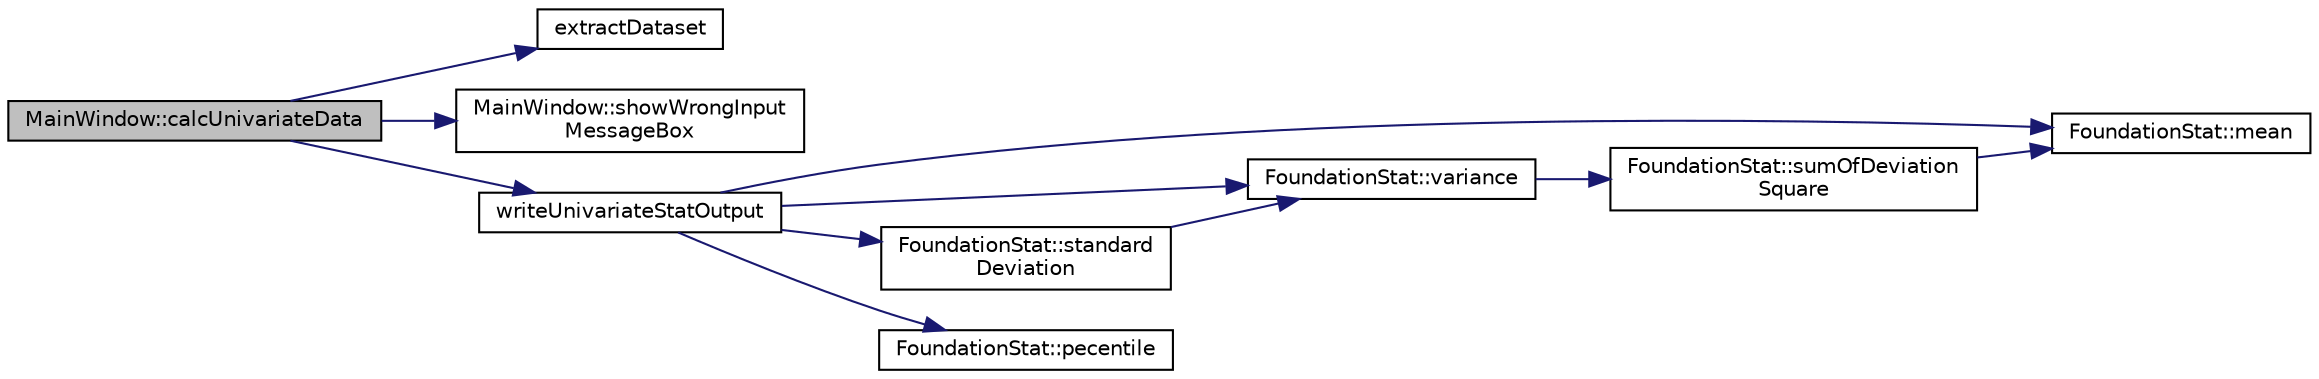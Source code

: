 digraph "MainWindow::calcUnivariateData"
{
  bgcolor="transparent";
  edge [fontname="Helvetica",fontsize="10",labelfontname="Helvetica",labelfontsize="10"];
  node [fontname="Helvetica",fontsize="10",shape=record];
  rankdir="LR";
  Node55 [label="MainWindow::calcUnivariateData",height=0.2,width=0.4,color="black", fillcolor="grey75", style="filled", fontcolor="black"];
  Node55 -> Node56 [color="midnightblue",fontsize="10",style="solid",fontname="Helvetica"];
  Node56 [label="extractDataset",height=0.2,width=0.4,color="black",URL="$mainwindow_8cpp.html#aec57b33b02b04491b2c42bb7654bf203"];
  Node55 -> Node57 [color="midnightblue",fontsize="10",style="solid",fontname="Helvetica"];
  Node57 [label="MainWindow::showWrongInput\lMessageBox",height=0.2,width=0.4,color="black",URL="$class_main_window.html#ab550cad5c29365827496dfe01bf5409b",tooltip="잘못된 입력에 대한 경고 메시지를 출력합니다. "];
  Node55 -> Node58 [color="midnightblue",fontsize="10",style="solid",fontname="Helvetica"];
  Node58 [label="writeUnivariateStatOutput",height=0.2,width=0.4,color="black",URL="$mainwindow_8cpp.html#ad6ea94d56fce24b4902a9125c6f1077d"];
  Node58 -> Node59 [color="midnightblue",fontsize="10",style="solid",fontname="Helvetica"];
  Node59 [label="FoundationStat::mean",height=0.2,width=0.4,color="black",URL="$class_foundation_stat.html#a0068d0a7bb637401eecd032a0b6b9d0c",tooltip="평균을 계산합니다. "];
  Node58 -> Node60 [color="midnightblue",fontsize="10",style="solid",fontname="Helvetica"];
  Node60 [label="FoundationStat::variance",height=0.2,width=0.4,color="black",URL="$class_foundation_stat.html#a76b061157e3708956da97e2bf2b3b995",tooltip="분산을 계산합니다. "];
  Node60 -> Node61 [color="midnightblue",fontsize="10",style="solid",fontname="Helvetica"];
  Node61 [label="FoundationStat::sumOfDeviation\lSquare",height=0.2,width=0.4,color="black",URL="$class_foundation_stat.html#adb6d1e578071377cc62c1687cf990b3c",tooltip="편차 제곱의 합을 계산합니다. "];
  Node61 -> Node59 [color="midnightblue",fontsize="10",style="solid",fontname="Helvetica"];
  Node58 -> Node62 [color="midnightblue",fontsize="10",style="solid",fontname="Helvetica"];
  Node62 [label="FoundationStat::standard\lDeviation",height=0.2,width=0.4,color="black",URL="$class_foundation_stat.html#a42f16b75c9552115b8a3173ca25d90b8",tooltip="표준편차를 계산합니다. "];
  Node62 -> Node60 [color="midnightblue",fontsize="10",style="solid",fontname="Helvetica"];
  Node58 -> Node63 [color="midnightblue",fontsize="10",style="solid",fontname="Helvetica"];
  Node63 [label="FoundationStat::pecentile",height=0.2,width=0.4,color="black",URL="$class_foundation_stat.html#a024eb13afb0ba1a39eba910fae7e4cb7",tooltip="백분위수를 계산합니다. "];
}
